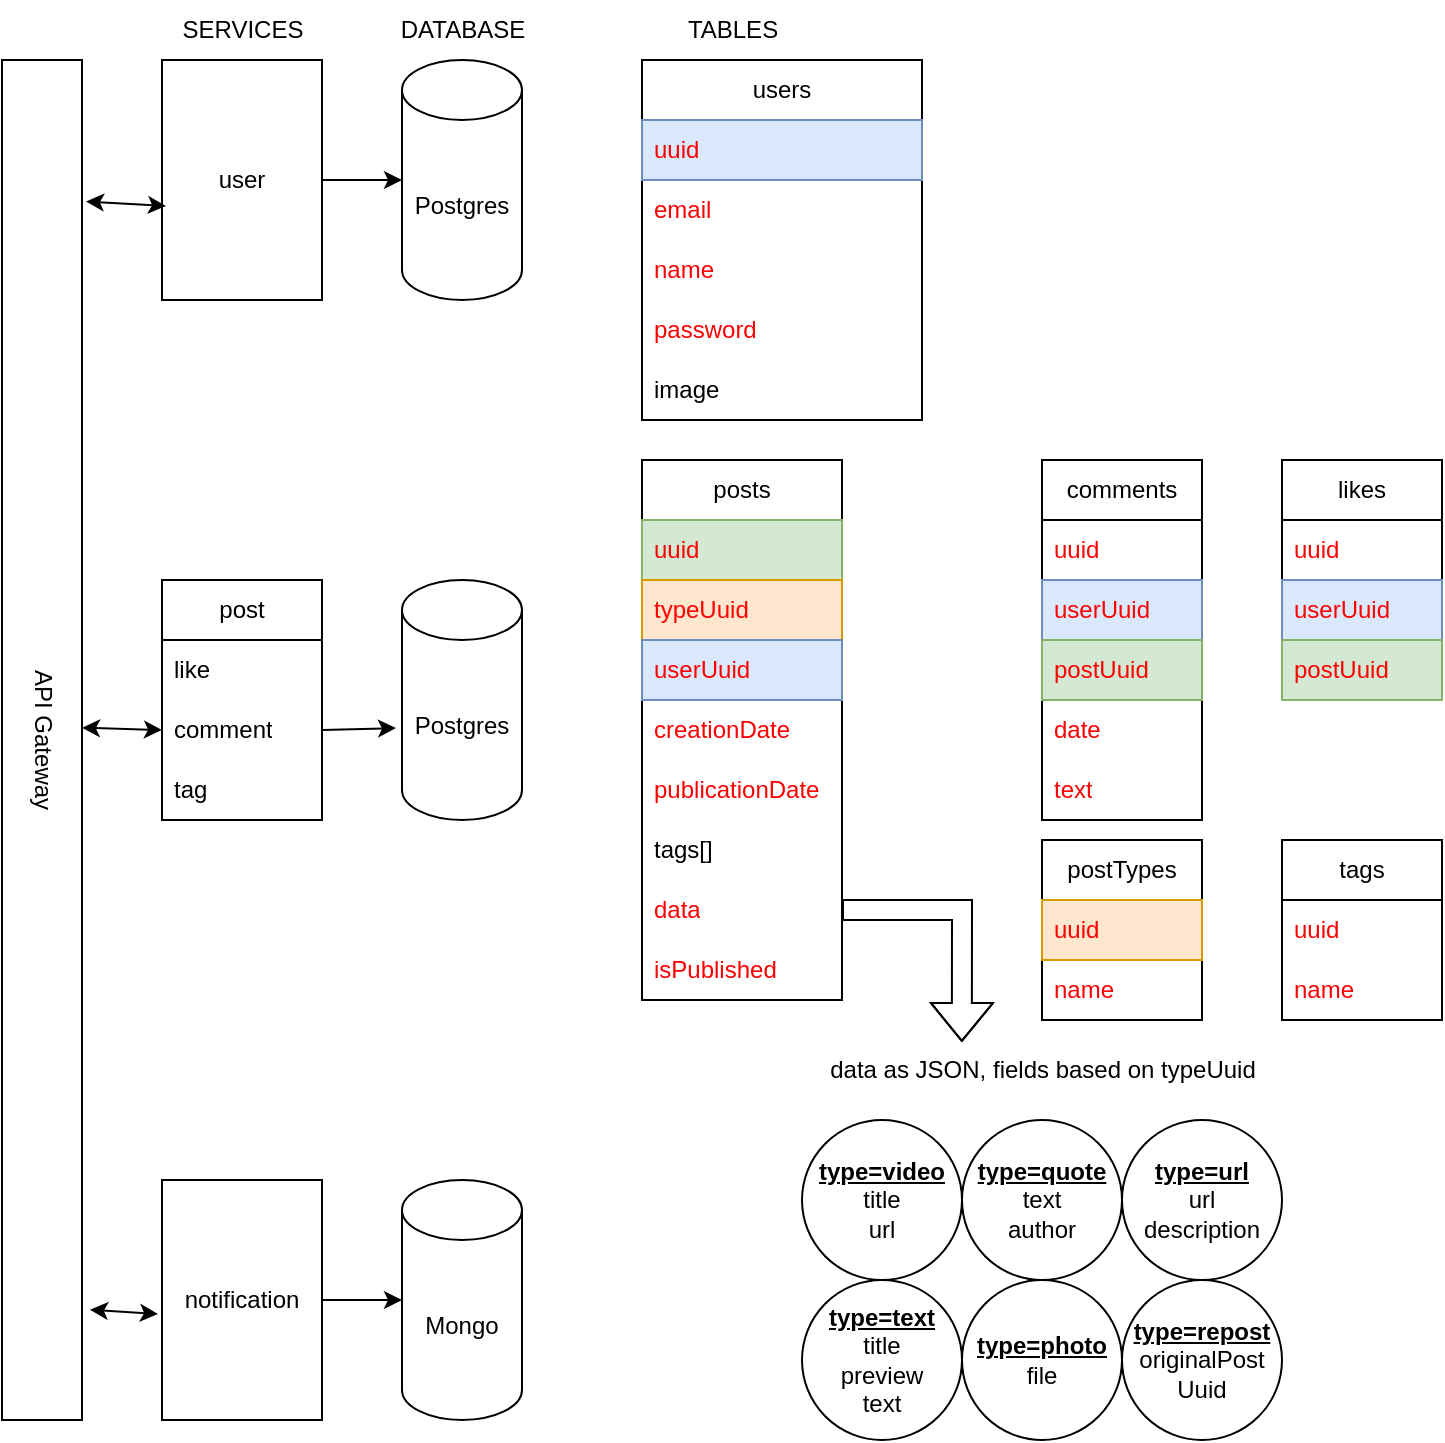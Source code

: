 <mxfile version="26.2.14">
  <diagram name="Страница — 1" id="q6TEceALkWmDUG5qKCIB">
    <mxGraphModel dx="1426" dy="751" grid="1" gridSize="10" guides="1" tooltips="1" connect="1" arrows="1" fold="1" page="1" pageScale="1" pageWidth="827" pageHeight="1169" background="#FFFFFF" math="0" shadow="0">
      <root>
        <mxCell id="0" />
        <mxCell id="1" parent="0" />
        <mxCell id="kNZj2p89bkEYUQ0x7Udf-1" value="user" style="rounded=0;whiteSpace=wrap;html=1;" vertex="1" parent="1">
          <mxGeometry x="120" y="40" width="80" height="120" as="geometry" />
        </mxCell>
        <mxCell id="kNZj2p89bkEYUQ0x7Udf-9" value="notification" style="rounded=0;whiteSpace=wrap;html=1;" vertex="1" parent="1">
          <mxGeometry x="120" y="600" width="80" height="120" as="geometry" />
        </mxCell>
        <mxCell id="kNZj2p89bkEYUQ0x7Udf-12" value="" style="endArrow=classic;html=1;rounded=0;exitX=1;exitY=0.5;exitDx=0;exitDy=0;entryX=0;entryY=0.5;entryDx=0;entryDy=0;entryPerimeter=0;" edge="1" parent="1" source="kNZj2p89bkEYUQ0x7Udf-9" target="kNZj2p89bkEYUQ0x7Udf-41">
          <mxGeometry width="50" height="50" relative="1" as="geometry">
            <mxPoint x="390" y="400" as="sourcePoint" />
            <mxPoint x="440" y="480" as="targetPoint" />
          </mxGeometry>
        </mxCell>
        <mxCell id="kNZj2p89bkEYUQ0x7Udf-13" value="" style="endArrow=classic;html=1;rounded=0;exitX=1;exitY=0.5;exitDx=0;exitDy=0;entryX=0;entryY=0.5;entryDx=0;entryDy=0;entryPerimeter=0;" edge="1" parent="1" source="kNZj2p89bkEYUQ0x7Udf-1" target="kNZj2p89bkEYUQ0x7Udf-39">
          <mxGeometry width="50" height="50" relative="1" as="geometry">
            <mxPoint x="390" y="410" as="sourcePoint" />
            <mxPoint x="410" y="150" as="targetPoint" />
          </mxGeometry>
        </mxCell>
        <mxCell id="kNZj2p89bkEYUQ0x7Udf-15" value="post" style="swimlane;fontStyle=0;childLayout=stackLayout;horizontal=1;startSize=30;horizontalStack=0;resizeParent=1;resizeParentMax=0;resizeLast=0;collapsible=1;marginBottom=0;whiteSpace=wrap;html=1;" vertex="1" parent="1">
          <mxGeometry x="120" y="300" width="80" height="120" as="geometry" />
        </mxCell>
        <mxCell id="kNZj2p89bkEYUQ0x7Udf-17" value="like" style="text;strokeColor=none;fillColor=none;align=left;verticalAlign=middle;spacingLeft=4;spacingRight=4;overflow=hidden;points=[[0,0.5],[1,0.5]];portConstraint=eastwest;rotatable=0;whiteSpace=wrap;html=1;" vertex="1" parent="kNZj2p89bkEYUQ0x7Udf-15">
          <mxGeometry y="30" width="80" height="30" as="geometry" />
        </mxCell>
        <mxCell id="kNZj2p89bkEYUQ0x7Udf-16" value="comment" style="text;strokeColor=none;fillColor=none;align=left;verticalAlign=middle;spacingLeft=4;spacingRight=4;overflow=hidden;points=[[0,0.5],[1,0.5]];portConstraint=eastwest;rotatable=0;whiteSpace=wrap;html=1;" vertex="1" parent="kNZj2p89bkEYUQ0x7Udf-15">
          <mxGeometry y="60" width="80" height="30" as="geometry" />
        </mxCell>
        <mxCell id="kNZj2p89bkEYUQ0x7Udf-18" value="tag" style="text;strokeColor=none;fillColor=none;align=left;verticalAlign=middle;spacingLeft=4;spacingRight=4;overflow=hidden;points=[[0,0.5],[1,0.5]];portConstraint=eastwest;rotatable=0;whiteSpace=wrap;html=1;" vertex="1" parent="kNZj2p89bkEYUQ0x7Udf-15">
          <mxGeometry y="90" width="80" height="30" as="geometry" />
        </mxCell>
        <mxCell id="kNZj2p89bkEYUQ0x7Udf-31" value="users" style="swimlane;fontStyle=0;childLayout=stackLayout;horizontal=1;startSize=30;horizontalStack=0;resizeParent=1;resizeParentMax=0;resizeLast=0;collapsible=1;marginBottom=0;whiteSpace=wrap;html=1;" vertex="1" parent="1">
          <mxGeometry x="360" y="40" width="140" height="180" as="geometry" />
        </mxCell>
        <mxCell id="kNZj2p89bkEYUQ0x7Udf-32" value="&lt;span&gt;uuid&lt;/span&gt;" style="text;strokeColor=#6c8ebf;fillColor=#dae8fc;align=left;verticalAlign=middle;spacingLeft=4;spacingRight=4;overflow=hidden;points=[[0,0.5],[1,0.5]];portConstraint=eastwest;rotatable=0;whiteSpace=wrap;html=1;fontColor=#FF0000;fontStyle=0" vertex="1" parent="kNZj2p89bkEYUQ0x7Udf-31">
          <mxGeometry y="30" width="140" height="30" as="geometry" />
        </mxCell>
        <mxCell id="kNZj2p89bkEYUQ0x7Udf-33" value="email" style="text;strokeColor=none;fillColor=none;align=left;verticalAlign=middle;spacingLeft=4;spacingRight=4;overflow=hidden;points=[[0,0.5],[1,0.5]];portConstraint=eastwest;rotatable=0;whiteSpace=wrap;html=1;fontStyle=0;fontColor=#FF0000;" vertex="1" parent="kNZj2p89bkEYUQ0x7Udf-31">
          <mxGeometry y="60" width="140" height="30" as="geometry" />
        </mxCell>
        <mxCell id="kNZj2p89bkEYUQ0x7Udf-34" value="name" style="text;strokeColor=none;fillColor=none;align=left;verticalAlign=middle;spacingLeft=4;spacingRight=4;overflow=hidden;points=[[0,0.5],[1,0.5]];portConstraint=eastwest;rotatable=0;whiteSpace=wrap;html=1;fontStyle=0;fontColor=#FF0000;" vertex="1" parent="kNZj2p89bkEYUQ0x7Udf-31">
          <mxGeometry y="90" width="140" height="30" as="geometry" />
        </mxCell>
        <mxCell id="kNZj2p89bkEYUQ0x7Udf-38" value="password" style="text;strokeColor=none;fillColor=none;align=left;verticalAlign=middle;spacingLeft=4;spacingRight=4;overflow=hidden;points=[[0,0.5],[1,0.5]];portConstraint=eastwest;rotatable=0;whiteSpace=wrap;html=1;fontStyle=0;fontColor=#FF0000;" vertex="1" parent="kNZj2p89bkEYUQ0x7Udf-31">
          <mxGeometry y="120" width="140" height="30" as="geometry" />
        </mxCell>
        <mxCell id="kNZj2p89bkEYUQ0x7Udf-37" value="image" style="text;strokeColor=none;fillColor=none;align=left;verticalAlign=middle;spacingLeft=4;spacingRight=4;overflow=hidden;points=[[0,0.5],[1,0.5]];portConstraint=eastwest;rotatable=0;whiteSpace=wrap;html=1;" vertex="1" parent="kNZj2p89bkEYUQ0x7Udf-31">
          <mxGeometry y="150" width="140" height="30" as="geometry" />
        </mxCell>
        <mxCell id="kNZj2p89bkEYUQ0x7Udf-39" value="Postgres" style="shape=cylinder3;whiteSpace=wrap;html=1;boundedLbl=1;backgroundOutline=1;size=15;" vertex="1" parent="1">
          <mxGeometry x="240" y="40" width="60" height="120" as="geometry" />
        </mxCell>
        <mxCell id="kNZj2p89bkEYUQ0x7Udf-40" value="Postgres" style="shape=cylinder3;whiteSpace=wrap;html=1;boundedLbl=1;backgroundOutline=1;size=15;" vertex="1" parent="1">
          <mxGeometry x="240" y="300" width="60" height="120" as="geometry" />
        </mxCell>
        <mxCell id="kNZj2p89bkEYUQ0x7Udf-41" value="Mongo" style="shape=cylinder3;whiteSpace=wrap;html=1;boundedLbl=1;backgroundOutline=1;size=15;" vertex="1" parent="1">
          <mxGeometry x="240" y="600" width="60" height="120" as="geometry" />
        </mxCell>
        <mxCell id="kNZj2p89bkEYUQ0x7Udf-189" value="" style="endArrow=classic;html=1;rounded=0;exitX=1;exitY=0.5;exitDx=0;exitDy=0;entryX=-0.05;entryY=0.617;entryDx=0;entryDy=0;entryPerimeter=0;" edge="1" parent="1" source="kNZj2p89bkEYUQ0x7Udf-16" target="kNZj2p89bkEYUQ0x7Udf-40">
          <mxGeometry width="50" height="50" relative="1" as="geometry">
            <mxPoint x="640" y="360" as="sourcePoint" />
            <mxPoint x="710" y="130" as="targetPoint" />
          </mxGeometry>
        </mxCell>
        <mxCell id="kNZj2p89bkEYUQ0x7Udf-195" value="API Gateway" style="rounded=0;whiteSpace=wrap;html=1;textDirection=vertical-lr;" vertex="1" parent="1">
          <mxGeometry x="40" y="40" width="40" height="680" as="geometry" />
        </mxCell>
        <mxCell id="kNZj2p89bkEYUQ0x7Udf-196" value="" style="endArrow=classic;startArrow=classic;html=1;rounded=0;exitX=1.1;exitY=0.919;exitDx=0;exitDy=0;entryX=-0.025;entryY=0.558;entryDx=0;entryDy=0;entryPerimeter=0;exitPerimeter=0;" edge="1" parent="1" source="kNZj2p89bkEYUQ0x7Udf-195" target="kNZj2p89bkEYUQ0x7Udf-9">
          <mxGeometry width="50" height="50" relative="1" as="geometry">
            <mxPoint x="640" y="360" as="sourcePoint" />
            <mxPoint x="690" y="310" as="targetPoint" />
            <Array as="points" />
          </mxGeometry>
        </mxCell>
        <mxCell id="kNZj2p89bkEYUQ0x7Udf-198" value="" style="endArrow=classic;startArrow=classic;html=1;rounded=0;entryX=0;entryY=0.5;entryDx=0;entryDy=0;exitX=1;exitY=0.491;exitDx=0;exitDy=0;exitPerimeter=0;" edge="1" parent="1" source="kNZj2p89bkEYUQ0x7Udf-195" target="kNZj2p89bkEYUQ0x7Udf-16">
          <mxGeometry width="50" height="50" relative="1" as="geometry">
            <mxPoint x="90" y="370" as="sourcePoint" />
            <mxPoint x="110" y="350" as="targetPoint" />
          </mxGeometry>
        </mxCell>
        <mxCell id="kNZj2p89bkEYUQ0x7Udf-210" value="" style="endArrow=classic;startArrow=classic;html=1;rounded=0;exitX=1.05;exitY=0.104;exitDx=0;exitDy=0;exitPerimeter=0;entryX=0.025;entryY=0.608;entryDx=0;entryDy=0;entryPerimeter=0;" edge="1" parent="1" source="kNZj2p89bkEYUQ0x7Udf-195" target="kNZj2p89bkEYUQ0x7Udf-1">
          <mxGeometry width="50" height="50" relative="1" as="geometry">
            <mxPoint x="610" y="150" as="sourcePoint" />
            <mxPoint x="660" y="100" as="targetPoint" />
          </mxGeometry>
        </mxCell>
        <mxCell id="kNZj2p89bkEYUQ0x7Udf-233" value="SERVICES" style="text;html=1;align=center;verticalAlign=middle;resizable=0;points=[];autosize=1;strokeColor=none;fillColor=none;" vertex="1" parent="1">
          <mxGeometry x="120" y="10" width="80" height="30" as="geometry" />
        </mxCell>
        <mxCell id="kNZj2p89bkEYUQ0x7Udf-234" value="DATABASE" style="text;html=1;align=center;verticalAlign=middle;resizable=0;points=[];autosize=1;strokeColor=none;fillColor=none;" vertex="1" parent="1">
          <mxGeometry x="225" y="10" width="90" height="30" as="geometry" />
        </mxCell>
        <mxCell id="kNZj2p89bkEYUQ0x7Udf-235" value="TABLES" style="text;html=1;align=center;verticalAlign=middle;resizable=0;points=[];autosize=1;strokeColor=none;fillColor=none;" vertex="1" parent="1">
          <mxGeometry x="370" y="10" width="70" height="30" as="geometry" />
        </mxCell>
        <mxCell id="kNZj2p89bkEYUQ0x7Udf-236" value="" style="group;container=1;" vertex="1" connectable="0" parent="1">
          <mxGeometry x="360" y="240" width="400" height="490" as="geometry" />
        </mxCell>
        <mxCell id="kNZj2p89bkEYUQ0x7Udf-68" value="posts" style="swimlane;fontStyle=0;childLayout=stackLayout;horizontal=1;startSize=30;horizontalStack=0;resizeParent=1;resizeParentMax=0;resizeLast=0;collapsible=1;marginBottom=0;whiteSpace=wrap;html=1;" vertex="1" parent="kNZj2p89bkEYUQ0x7Udf-236">
          <mxGeometry width="100" height="270" as="geometry" />
        </mxCell>
        <mxCell id="kNZj2p89bkEYUQ0x7Udf-69" value="&lt;font style=&quot;color: rgb(255, 0, 0);&quot;&gt;uuid&lt;/font&gt;" style="text;strokeColor=#82b366;fillColor=#d5e8d4;align=left;verticalAlign=middle;spacingLeft=4;spacingRight=4;overflow=hidden;points=[[0,0.5],[1,0.5]];portConstraint=eastwest;rotatable=0;whiteSpace=wrap;html=1;" vertex="1" parent="kNZj2p89bkEYUQ0x7Udf-68">
          <mxGeometry y="30" width="100" height="30" as="geometry" />
        </mxCell>
        <mxCell id="kNZj2p89bkEYUQ0x7Udf-101" value="typeUuid" style="text;strokeColor=#d79b00;fillColor=#ffe6cc;align=left;verticalAlign=middle;spacingLeft=4;spacingRight=4;overflow=hidden;points=[[0,0.5],[1,0.5]];portConstraint=eastwest;rotatable=0;whiteSpace=wrap;html=1;fontColor=#FF0000;" vertex="1" parent="kNZj2p89bkEYUQ0x7Udf-68">
          <mxGeometry y="60" width="100" height="30" as="geometry" />
        </mxCell>
        <mxCell id="kNZj2p89bkEYUQ0x7Udf-70" value="userU&lt;span style=&quot;background-color: transparent;&quot;&gt;uid&lt;/span&gt;" style="text;align=left;verticalAlign=middle;spacingLeft=4;spacingRight=4;overflow=hidden;points=[[0,0.5],[1,0.5]];portConstraint=eastwest;rotatable=0;whiteSpace=wrap;html=1;fillColor=#dae8fc;strokeColor=#6c8ebf;fontColor=#FF0000;" vertex="1" parent="kNZj2p89bkEYUQ0x7Udf-68">
          <mxGeometry y="90" width="100" height="30" as="geometry" />
        </mxCell>
        <mxCell id="kNZj2p89bkEYUQ0x7Udf-71" value="creationDate" style="text;align=left;verticalAlign=middle;spacingLeft=4;spacingRight=4;overflow=hidden;points=[[0,0.5],[1,0.5]];portConstraint=eastwest;rotatable=0;whiteSpace=wrap;html=1;fontColor=#FF0000;" vertex="1" parent="kNZj2p89bkEYUQ0x7Udf-68">
          <mxGeometry y="120" width="100" height="30" as="geometry" />
        </mxCell>
        <mxCell id="kNZj2p89bkEYUQ0x7Udf-74" value="publicationDate" style="text;align=left;verticalAlign=middle;spacingLeft=4;spacingRight=4;overflow=hidden;points=[[0,0.5],[1,0.5]];portConstraint=eastwest;rotatable=0;whiteSpace=wrap;html=1;fontColor=#FF0000;" vertex="1" parent="kNZj2p89bkEYUQ0x7Udf-68">
          <mxGeometry y="150" width="100" height="30" as="geometry" />
        </mxCell>
        <mxCell id="kNZj2p89bkEYUQ0x7Udf-109" value="tags[]" style="text;strokeColor=none;fillColor=none;align=left;verticalAlign=middle;spacingLeft=4;spacingRight=4;overflow=hidden;points=[[0,0.5],[1,0.5]];portConstraint=eastwest;rotatable=0;whiteSpace=wrap;html=1;" vertex="1" parent="kNZj2p89bkEYUQ0x7Udf-68">
          <mxGeometry y="180" width="100" height="30" as="geometry" />
        </mxCell>
        <mxCell id="kNZj2p89bkEYUQ0x7Udf-135" value="data" style="text;strokeColor=none;fillColor=none;align=left;verticalAlign=middle;spacingLeft=4;spacingRight=4;overflow=hidden;points=[[0,0.5],[1,0.5]];portConstraint=eastwest;rotatable=0;whiteSpace=wrap;html=1;fontColor=#FF0000;" vertex="1" parent="kNZj2p89bkEYUQ0x7Udf-68">
          <mxGeometry y="210" width="100" height="30" as="geometry" />
        </mxCell>
        <mxCell id="kNZj2p89bkEYUQ0x7Udf-153" value="isPublished" style="text;strokeColor=none;fillColor=none;align=left;verticalAlign=middle;spacingLeft=4;spacingRight=4;overflow=hidden;points=[[0,0.5],[1,0.5]];portConstraint=eastwest;rotatable=0;whiteSpace=wrap;html=1;fontColor=#FF0000;" vertex="1" parent="kNZj2p89bkEYUQ0x7Udf-68">
          <mxGeometry y="240" width="100" height="30" as="geometry" />
        </mxCell>
        <mxCell id="kNZj2p89bkEYUQ0x7Udf-177" value="" style="group;movable=1;resizable=1;rotatable=1;deletable=1;editable=1;locked=0;connectable=1;" vertex="1" connectable="0" parent="kNZj2p89bkEYUQ0x7Udf-236">
          <mxGeometry x="80" y="290" width="240" height="200" as="geometry" />
        </mxCell>
        <mxCell id="kNZj2p89bkEYUQ0x7Udf-151" value="data as JSON, fields based on typeUuid" style="text;html=1;align=center;verticalAlign=middle;resizable=1;points=[];autosize=1;strokeColor=none;fillColor=none;movable=1;rotatable=1;deletable=1;editable=1;locked=0;connectable=1;" vertex="1" parent="kNZj2p89bkEYUQ0x7Udf-177">
          <mxGeometry width="240" height="30" as="geometry" />
        </mxCell>
        <mxCell id="kNZj2p89bkEYUQ0x7Udf-145" value="&lt;div&gt;&lt;b&gt;&lt;u&gt;type=url&lt;/u&gt;&lt;/b&gt;&lt;/div&gt;&lt;div&gt;&lt;span style=&quot;background-color: transparent; color: light-dark(rgb(0, 0, 0), rgb(255, 255, 255));&quot;&gt;url&lt;/span&gt;&lt;/div&gt;&lt;div&gt;&lt;span style=&quot;background-color: transparent; color: light-dark(rgb(0, 0, 0), rgb(255, 255, 255));&quot;&gt;description&lt;/span&gt;&lt;/div&gt;" style="ellipse;whiteSpace=wrap;html=1;container=0;movable=0;resizable=0;rotatable=0;deletable=0;editable=0;locked=1;connectable=0;" vertex="1" parent="kNZj2p89bkEYUQ0x7Udf-177">
          <mxGeometry x="160" y="40" width="80" height="80" as="geometry" />
        </mxCell>
        <mxCell id="kNZj2p89bkEYUQ0x7Udf-137" value="&lt;div&gt;&lt;b&gt;&lt;u&gt;type=video&lt;/u&gt;&lt;/b&gt;&lt;/div&gt;title&lt;div&gt;url&lt;/div&gt;" style="ellipse;whiteSpace=wrap;html=1;container=0;movable=0;resizable=0;rotatable=0;deletable=0;editable=0;locked=1;connectable=0;" vertex="1" parent="kNZj2p89bkEYUQ0x7Udf-177">
          <mxGeometry y="40" width="80" height="80" as="geometry" />
        </mxCell>
        <mxCell id="kNZj2p89bkEYUQ0x7Udf-142" value="&lt;div&gt;&lt;b&gt;&lt;u&gt;type=quote&lt;/u&gt;&lt;/b&gt;&lt;/div&gt;&lt;div&gt;text&lt;/div&gt;&lt;div&gt;author&lt;/div&gt;" style="ellipse;whiteSpace=wrap;html=1;container=0;movable=0;resizable=0;rotatable=0;deletable=0;editable=0;locked=1;connectable=0;" vertex="1" parent="kNZj2p89bkEYUQ0x7Udf-177">
          <mxGeometry x="80" y="40" width="80" height="80" as="geometry" />
        </mxCell>
        <mxCell id="kNZj2p89bkEYUQ0x7Udf-169" value="&lt;b&gt;&lt;font style=&quot;color: rgb(0, 0, 0);&quot;&gt;&lt;u&gt;type=repost&lt;/u&gt;&lt;/font&gt;&lt;/b&gt;&lt;div&gt;originalPost&lt;/div&gt;&lt;div&gt;Uuid&lt;/div&gt;" style="ellipse;whiteSpace=wrap;html=1;aspect=fixed;movable=0;resizable=0;rotatable=0;deletable=0;editable=0;locked=1;connectable=0;" vertex="1" parent="kNZj2p89bkEYUQ0x7Udf-177">
          <mxGeometry x="160" y="120" width="80" height="80" as="geometry" />
        </mxCell>
        <mxCell id="kNZj2p89bkEYUQ0x7Udf-139" value="&lt;div&gt;&lt;b&gt;&lt;u&gt;type=text&lt;/u&gt;&lt;/b&gt;&lt;/div&gt;title&lt;div&gt;preview&lt;/div&gt;&lt;div&gt;text&lt;/div&gt;" style="ellipse;whiteSpace=wrap;html=1;container=0;movable=0;resizable=0;rotatable=0;deletable=0;editable=0;locked=1;connectable=0;" vertex="1" parent="kNZj2p89bkEYUQ0x7Udf-177">
          <mxGeometry y="120" width="80" height="80" as="geometry" />
        </mxCell>
        <mxCell id="kNZj2p89bkEYUQ0x7Udf-144" value="&lt;div&gt;&lt;b&gt;&lt;u&gt;type=photo&lt;/u&gt;&lt;/b&gt;&lt;/div&gt;&lt;div&gt;&lt;span style=&quot;background-color: transparent; color: light-dark(rgb(0, 0, 0), rgb(255, 255, 255));&quot;&gt;file&lt;/span&gt;&lt;/div&gt;" style="ellipse;whiteSpace=wrap;html=1;container=0;movable=0;resizable=0;rotatable=0;deletable=0;editable=0;locked=1;connectable=0;" vertex="1" parent="kNZj2p89bkEYUQ0x7Udf-177">
          <mxGeometry x="80" y="120" width="80" height="80" as="geometry" />
        </mxCell>
        <mxCell id="kNZj2p89bkEYUQ0x7Udf-203" value="" style="shape=flexArrow;endArrow=classic;html=1;rounded=0;entryX=0.333;entryY=0.033;entryDx=0;entryDy=0;entryPerimeter=0;exitX=1;exitY=0.5;exitDx=0;exitDy=0;" edge="1" parent="kNZj2p89bkEYUQ0x7Udf-236" source="kNZj2p89bkEYUQ0x7Udf-135" target="kNZj2p89bkEYUQ0x7Udf-151">
          <mxGeometry width="50" height="50" relative="1" as="geometry">
            <mxPoint x="31.44" y="380.005" as="sourcePoint" />
            <mxPoint x="68.56" y="452.89" as="targetPoint" />
            <Array as="points">
              <mxPoint x="160" y="225" />
            </Array>
          </mxGeometry>
        </mxCell>
        <mxCell id="kNZj2p89bkEYUQ0x7Udf-175" value="" style="group" vertex="1" connectable="0" parent="kNZj2p89bkEYUQ0x7Udf-236">
          <mxGeometry x="200" y="190" width="80" height="90" as="geometry" />
        </mxCell>
        <mxCell id="kNZj2p89bkEYUQ0x7Udf-102" value="postTypes" style="swimlane;fontStyle=0;childLayout=stackLayout;horizontal=1;startSize=30;horizontalStack=0;resizeParent=1;resizeParentMax=0;resizeLast=0;collapsible=1;marginBottom=0;whiteSpace=wrap;html=1;container=0;" vertex="1" parent="kNZj2p89bkEYUQ0x7Udf-175">
          <mxGeometry width="80" height="90" as="geometry" />
        </mxCell>
        <mxCell id="kNZj2p89bkEYUQ0x7Udf-103" value="uuid" style="text;strokeColor=#d79b00;fillColor=#ffe6cc;align=left;verticalAlign=middle;spacingLeft=4;spacingRight=4;overflow=hidden;points=[[0,0.5],[1,0.5]];portConstraint=eastwest;rotatable=0;whiteSpace=wrap;html=1;fontColor=#FF0000;container=0;" vertex="1" parent="kNZj2p89bkEYUQ0x7Udf-175">
          <mxGeometry y="30" width="80" height="30" as="geometry" />
        </mxCell>
        <mxCell id="kNZj2p89bkEYUQ0x7Udf-104" value="name" style="text;strokeColor=none;fillColor=none;align=left;verticalAlign=middle;spacingLeft=4;spacingRight=4;overflow=hidden;points=[[0,0.5],[1,0.5]];portConstraint=eastwest;rotatable=0;whiteSpace=wrap;html=1;fontColor=#FF0000;container=0;" vertex="1" parent="kNZj2p89bkEYUQ0x7Udf-175">
          <mxGeometry y="60" width="80" height="30" as="geometry" />
        </mxCell>
        <mxCell id="kNZj2p89bkEYUQ0x7Udf-214" value="comments" style="swimlane;fontStyle=0;childLayout=stackLayout;horizontal=1;startSize=30;horizontalStack=0;resizeParent=1;resizeParentMax=0;resizeLast=0;collapsible=1;marginBottom=0;whiteSpace=wrap;html=1;" vertex="1" parent="kNZj2p89bkEYUQ0x7Udf-236">
          <mxGeometry x="200" width="80" height="180" as="geometry" />
        </mxCell>
        <mxCell id="kNZj2p89bkEYUQ0x7Udf-215" value="&lt;font style=&quot;color: rgb(255, 0, 0);&quot;&gt;uuid&lt;/font&gt;" style="text;strokeColor=none;fillColor=none;align=left;verticalAlign=middle;spacingLeft=4;spacingRight=4;overflow=hidden;points=[[0,0.5],[1,0.5]];portConstraint=eastwest;rotatable=0;whiteSpace=wrap;html=1;" vertex="1" parent="kNZj2p89bkEYUQ0x7Udf-214">
          <mxGeometry y="30" width="80" height="30" as="geometry" />
        </mxCell>
        <mxCell id="kNZj2p89bkEYUQ0x7Udf-216" value="&lt;font style=&quot;color: rgb(255, 0, 0);&quot;&gt;userUuid&lt;/font&gt;" style="text;strokeColor=#6c8ebf;fillColor=#dae8fc;align=left;verticalAlign=middle;spacingLeft=4;spacingRight=4;overflow=hidden;points=[[0,0.5],[1,0.5]];portConstraint=eastwest;rotatable=0;whiteSpace=wrap;html=1;" vertex="1" parent="kNZj2p89bkEYUQ0x7Udf-214">
          <mxGeometry y="60" width="80" height="30" as="geometry" />
        </mxCell>
        <mxCell id="kNZj2p89bkEYUQ0x7Udf-217" value="&lt;font style=&quot;color: rgb(255, 0, 0);&quot;&gt;postUuid&lt;/font&gt;" style="text;strokeColor=#82b366;fillColor=#d5e8d4;align=left;verticalAlign=middle;spacingLeft=4;spacingRight=4;overflow=hidden;points=[[0,0.5],[1,0.5]];portConstraint=eastwest;rotatable=0;whiteSpace=wrap;html=1;" vertex="1" parent="kNZj2p89bkEYUQ0x7Udf-214">
          <mxGeometry y="90" width="80" height="30" as="geometry" />
        </mxCell>
        <mxCell id="kNZj2p89bkEYUQ0x7Udf-230" value="&lt;font style=&quot;color: rgb(255, 0, 0);&quot;&gt;date&lt;/font&gt;" style="text;strokeColor=none;fillColor=none;align=left;verticalAlign=middle;spacingLeft=4;spacingRight=4;overflow=hidden;points=[[0,0.5],[1,0.5]];portConstraint=eastwest;rotatable=0;whiteSpace=wrap;html=1;" vertex="1" parent="kNZj2p89bkEYUQ0x7Udf-214">
          <mxGeometry y="120" width="80" height="30" as="geometry" />
        </mxCell>
        <mxCell id="kNZj2p89bkEYUQ0x7Udf-231" value="&lt;font style=&quot;color: rgb(255, 0, 0);&quot;&gt;text&lt;/font&gt;" style="text;strokeColor=none;fillColor=none;align=left;verticalAlign=middle;spacingLeft=4;spacingRight=4;overflow=hidden;points=[[0,0.5],[1,0.5]];portConstraint=eastwest;rotatable=0;whiteSpace=wrap;html=1;" vertex="1" parent="kNZj2p89bkEYUQ0x7Udf-214">
          <mxGeometry y="150" width="80" height="30" as="geometry" />
        </mxCell>
        <mxCell id="kNZj2p89bkEYUQ0x7Udf-173" value="" style="group" vertex="1" connectable="0" parent="kNZj2p89bkEYUQ0x7Udf-236">
          <mxGeometry x="320" width="80" height="120" as="geometry" />
        </mxCell>
        <mxCell id="kNZj2p89bkEYUQ0x7Udf-23" value="likes" style="swimlane;fontStyle=0;childLayout=stackLayout;horizontal=1;startSize=30;horizontalStack=0;resizeParent=1;resizeParentMax=0;resizeLast=0;collapsible=1;marginBottom=0;whiteSpace=wrap;html=1;container=0;" vertex="1" parent="kNZj2p89bkEYUQ0x7Udf-173">
          <mxGeometry width="80" height="120" as="geometry" />
        </mxCell>
        <mxCell id="kNZj2p89bkEYUQ0x7Udf-24" value="uuid" style="text;strokeColor=none;fillColor=none;align=left;verticalAlign=middle;spacingLeft=4;spacingRight=4;overflow=hidden;points=[[0,0.5],[1,0.5]];portConstraint=eastwest;rotatable=0;whiteSpace=wrap;html=1;fontColor=#FF0000;container=0;" vertex="1" parent="kNZj2p89bkEYUQ0x7Udf-173">
          <mxGeometry y="30" width="80" height="30" as="geometry" />
        </mxCell>
        <mxCell id="kNZj2p89bkEYUQ0x7Udf-25" value="userUuid" style="text;strokeColor=#6c8ebf;fillColor=#dae8fc;align=left;verticalAlign=middle;spacingLeft=4;spacingRight=4;overflow=hidden;points=[[0,0.5],[1,0.5]];portConstraint=eastwest;rotatable=0;whiteSpace=wrap;html=1;fontColor=#FF0000;container=0;" vertex="1" parent="kNZj2p89bkEYUQ0x7Udf-173">
          <mxGeometry y="60" width="80" height="30" as="geometry" />
        </mxCell>
        <mxCell id="kNZj2p89bkEYUQ0x7Udf-26" value="&lt;font style=&quot;color: rgb(255, 0, 0);&quot;&gt;postUuid&lt;/font&gt;" style="text;strokeColor=#82b366;fillColor=#d5e8d4;align=left;verticalAlign=middle;spacingLeft=4;spacingRight=4;overflow=hidden;points=[[0,0.5],[1,0.5]];portConstraint=eastwest;rotatable=0;whiteSpace=wrap;html=1;container=0;" vertex="1" parent="kNZj2p89bkEYUQ0x7Udf-173">
          <mxGeometry y="90" width="80" height="30" as="geometry" />
        </mxCell>
        <mxCell id="kNZj2p89bkEYUQ0x7Udf-174" value="" style="group" vertex="1" connectable="0" parent="kNZj2p89bkEYUQ0x7Udf-236">
          <mxGeometry x="320" y="190" width="80" height="90" as="geometry" />
        </mxCell>
        <mxCell id="kNZj2p89bkEYUQ0x7Udf-27" value="tags" style="swimlane;fontStyle=0;childLayout=stackLayout;horizontal=1;startSize=30;horizontalStack=0;resizeParent=1;resizeParentMax=0;resizeLast=0;collapsible=1;marginBottom=0;whiteSpace=wrap;html=1;container=0;" vertex="1" parent="kNZj2p89bkEYUQ0x7Udf-174">
          <mxGeometry width="80" height="90" as="geometry" />
        </mxCell>
        <mxCell id="kNZj2p89bkEYUQ0x7Udf-28" value="uuid" style="text;strokeColor=none;fillColor=none;align=left;verticalAlign=middle;spacingLeft=4;spacingRight=4;overflow=hidden;points=[[0,0.5],[1,0.5]];portConstraint=eastwest;rotatable=0;whiteSpace=wrap;html=1;fontStyle=0;fontColor=#FF0000;container=0;" vertex="1" parent="kNZj2p89bkEYUQ0x7Udf-174">
          <mxGeometry y="30" width="80" height="30" as="geometry" />
        </mxCell>
        <mxCell id="kNZj2p89bkEYUQ0x7Udf-29" value="&lt;font style=&quot;color: rgb(255, 0, 0);&quot;&gt;name&lt;/font&gt;" style="text;strokeColor=none;fillColor=none;align=left;verticalAlign=middle;spacingLeft=4;spacingRight=4;overflow=hidden;points=[[0,0.5],[1,0.5]];portConstraint=eastwest;rotatable=0;whiteSpace=wrap;html=1;container=0;" vertex="1" parent="kNZj2p89bkEYUQ0x7Udf-174">
          <mxGeometry y="60" width="80" height="30" as="geometry" />
        </mxCell>
      </root>
    </mxGraphModel>
  </diagram>
</mxfile>
